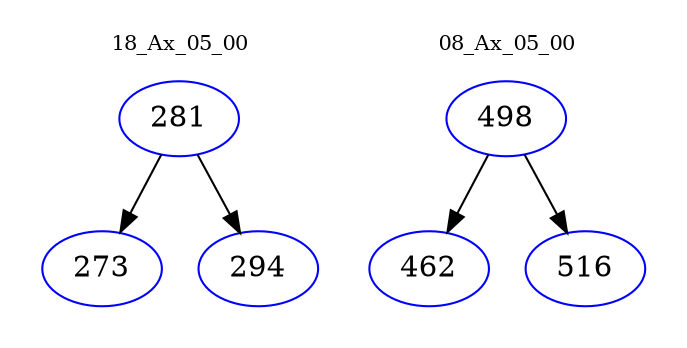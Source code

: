 digraph{
subgraph cluster_0 {
color = white
label = "18_Ax_05_00";
fontsize=10;
T0_281 [label="281", color="blue"]
T0_281 -> T0_273 [color="black"]
T0_273 [label="273", color="blue"]
T0_281 -> T0_294 [color="black"]
T0_294 [label="294", color="blue"]
}
subgraph cluster_1 {
color = white
label = "08_Ax_05_00";
fontsize=10;
T1_498 [label="498", color="blue"]
T1_498 -> T1_462 [color="black"]
T1_462 [label="462", color="blue"]
T1_498 -> T1_516 [color="black"]
T1_516 [label="516", color="blue"]
}
}
